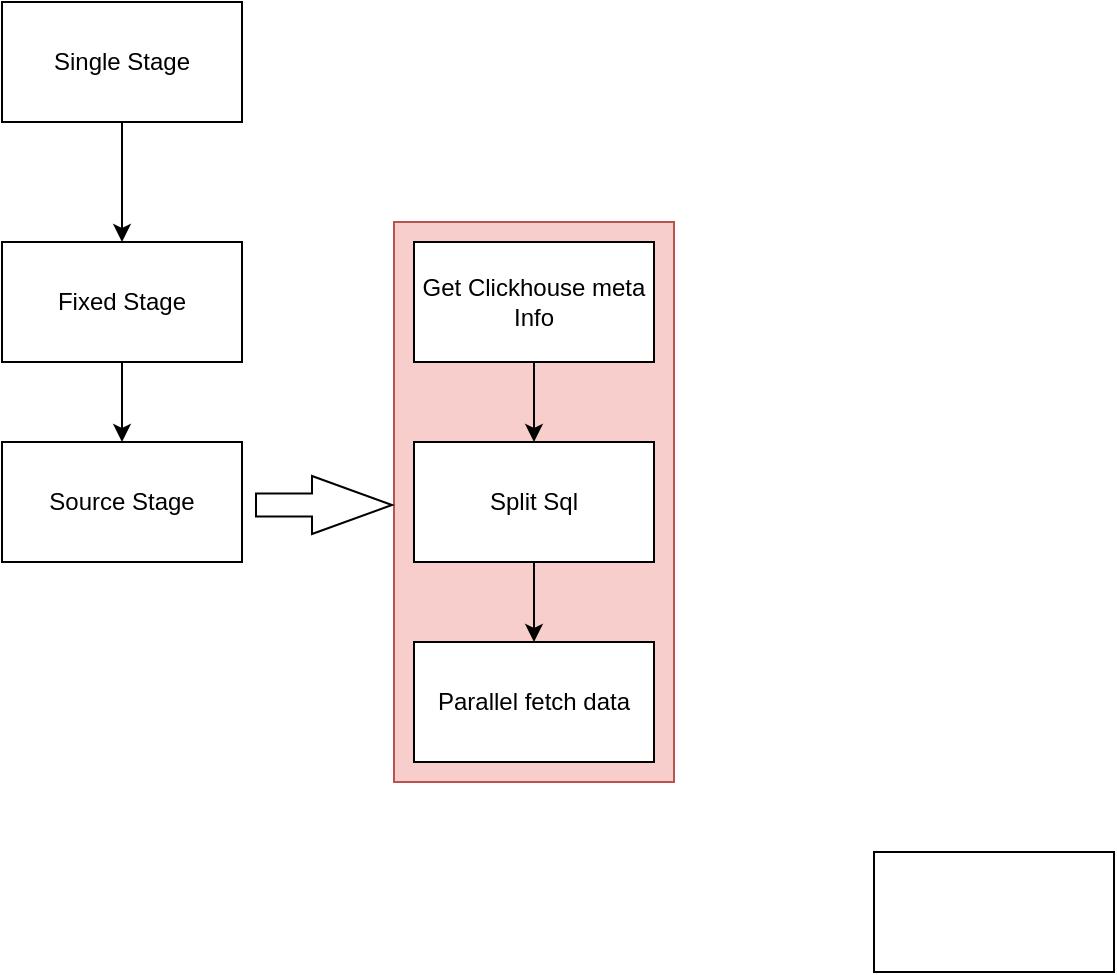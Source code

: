 <mxfile version="15.8.2" type="github">
  <diagram id="D_OobBFg-EGwwnHSkfxk" name="Page-1">
    <mxGraphModel dx="942" dy="582" grid="1" gridSize="10" guides="1" tooltips="1" connect="1" arrows="1" fold="1" page="1" pageScale="1" pageWidth="827" pageHeight="1169" math="0" shadow="0">
      <root>
        <mxCell id="0" />
        <mxCell id="1" parent="0" />
        <mxCell id="A1NysIuDOMxNaUPtOu9Z-16" value="" style="rounded=0;whiteSpace=wrap;html=1;fillColor=#f8cecc;strokeColor=#b85450;" vertex="1" parent="1">
          <mxGeometry x="490" y="270" width="140" height="280" as="geometry" />
        </mxCell>
        <mxCell id="A1NysIuDOMxNaUPtOu9Z-8" value="" style="edgeStyle=orthogonalEdgeStyle;rounded=0;orthogonalLoop=1;jettySize=auto;html=1;" edge="1" parent="1" source="A1NysIuDOMxNaUPtOu9Z-2" target="A1NysIuDOMxNaUPtOu9Z-3">
          <mxGeometry relative="1" as="geometry" />
        </mxCell>
        <mxCell id="A1NysIuDOMxNaUPtOu9Z-2" value="Fixed Stage" style="rounded=0;whiteSpace=wrap;html=1;" vertex="1" parent="1">
          <mxGeometry x="294" y="280" width="120" height="60" as="geometry" />
        </mxCell>
        <mxCell id="A1NysIuDOMxNaUPtOu9Z-3" value="Source Stage" style="rounded=0;whiteSpace=wrap;html=1;" vertex="1" parent="1">
          <mxGeometry x="294" y="380" width="120" height="60" as="geometry" />
        </mxCell>
        <mxCell id="A1NysIuDOMxNaUPtOu9Z-12" value="" style="edgeStyle=orthogonalEdgeStyle;rounded=0;orthogonalLoop=1;jettySize=auto;html=1;" edge="1" parent="1" source="A1NysIuDOMxNaUPtOu9Z-4" target="A1NysIuDOMxNaUPtOu9Z-10">
          <mxGeometry relative="1" as="geometry" />
        </mxCell>
        <mxCell id="A1NysIuDOMxNaUPtOu9Z-4" value="Get Clickhouse meta Info" style="rounded=0;whiteSpace=wrap;html=1;" vertex="1" parent="1">
          <mxGeometry x="500" y="280" width="120" height="60" as="geometry" />
        </mxCell>
        <mxCell id="A1NysIuDOMxNaUPtOu9Z-5" value="" style="rounded=0;whiteSpace=wrap;html=1;" vertex="1" parent="1">
          <mxGeometry x="730" y="585" width="120" height="60" as="geometry" />
        </mxCell>
        <mxCell id="A1NysIuDOMxNaUPtOu9Z-7" value="" style="edgeStyle=orthogonalEdgeStyle;rounded=0;orthogonalLoop=1;jettySize=auto;html=1;" edge="1" parent="1" source="A1NysIuDOMxNaUPtOu9Z-6" target="A1NysIuDOMxNaUPtOu9Z-2">
          <mxGeometry relative="1" as="geometry" />
        </mxCell>
        <mxCell id="A1NysIuDOMxNaUPtOu9Z-6" value="Single Stage" style="rounded=0;whiteSpace=wrap;html=1;" vertex="1" parent="1">
          <mxGeometry x="294" y="160" width="120" height="60" as="geometry" />
        </mxCell>
        <mxCell id="A1NysIuDOMxNaUPtOu9Z-13" value="" style="edgeStyle=orthogonalEdgeStyle;rounded=0;orthogonalLoop=1;jettySize=auto;html=1;" edge="1" parent="1" source="A1NysIuDOMxNaUPtOu9Z-10" target="A1NysIuDOMxNaUPtOu9Z-11">
          <mxGeometry relative="1" as="geometry" />
        </mxCell>
        <mxCell id="A1NysIuDOMxNaUPtOu9Z-10" value="Split Sql" style="rounded=0;whiteSpace=wrap;html=1;" vertex="1" parent="1">
          <mxGeometry x="500" y="380" width="120" height="60" as="geometry" />
        </mxCell>
        <mxCell id="A1NysIuDOMxNaUPtOu9Z-11" value="Parallel fetch data" style="rounded=0;whiteSpace=wrap;html=1;" vertex="1" parent="1">
          <mxGeometry x="500" y="480" width="120" height="60" as="geometry" />
        </mxCell>
        <mxCell id="A1NysIuDOMxNaUPtOu9Z-14" value="" style="html=1;shadow=0;dashed=0;align=center;verticalAlign=middle;shape=mxgraph.arrows2.arrow;dy=0.6;dx=40;notch=0;" vertex="1" parent="1">
          <mxGeometry x="421" y="397" width="68" height="29" as="geometry" />
        </mxCell>
      </root>
    </mxGraphModel>
  </diagram>
</mxfile>
